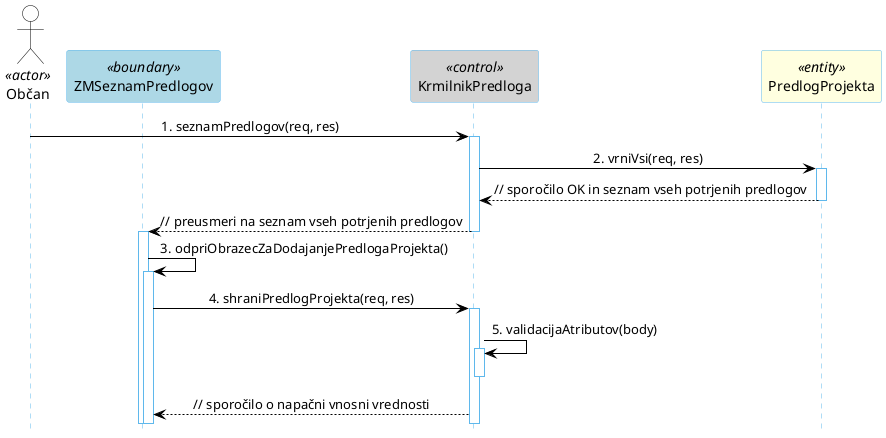 @startuml
hide footbox

skinparam backgroundcolor transparent
skinparam defaultTextAlignment center
skinparam actorBorderColor black
skinparam actorBackgroundColor white
skinparam arrowColor black  
skinparam sequenceLifeLineBorderColor #5FB8EC
skinparam sequenceParticipantBorderColor #5FB8EC
skinparam sequenceParticipantBackgroundColor white


actor "Občan" as Prijavljen <<actor>>
participant "ZMSeznamPredlogov" as SeznamPredlogov <<boundary>> #lightBlue
participant "KrmilnikPredloga" as Krmilnik <<control>> #lightGray
participant “PredlogProjekta” as Predloga <<entity>> #lightYellow

Prijavljen -> Krmilnik: 1. seznamPredlogov(req, res)
activate Krmilnik
Krmilnik -> Predloga: 2. vrniVsi(req, res)
activate Predloga
Krmilnik <-- Predloga: // sporočilo OK in seznam vseh potrjenih predlogov
deactivate Predloga
SeznamPredlogov <-- Krmilnik: // preusmeri na seznam vseh potrjenih predlogov
deactivate Krmilnik
activate SeznamPredlogov
SeznamPredlogov -> SeznamPredlogov: 3. odpriObrazecZaDodajanjePredlogaProjekta()
activate SeznamPredlogov
SeznamPredlogov -> Krmilnik: 4. shraniPredlogProjekta(req, res)
activate Krmilnik
Krmilnik -> Krmilnik: 5. validacijaAtributov(body)
activate Krmilnik
deactivate Krmilnik
SeznamPredlogov <-- Krmilnik: // sporočilo o napačni vnosni vrednosti
@enduml